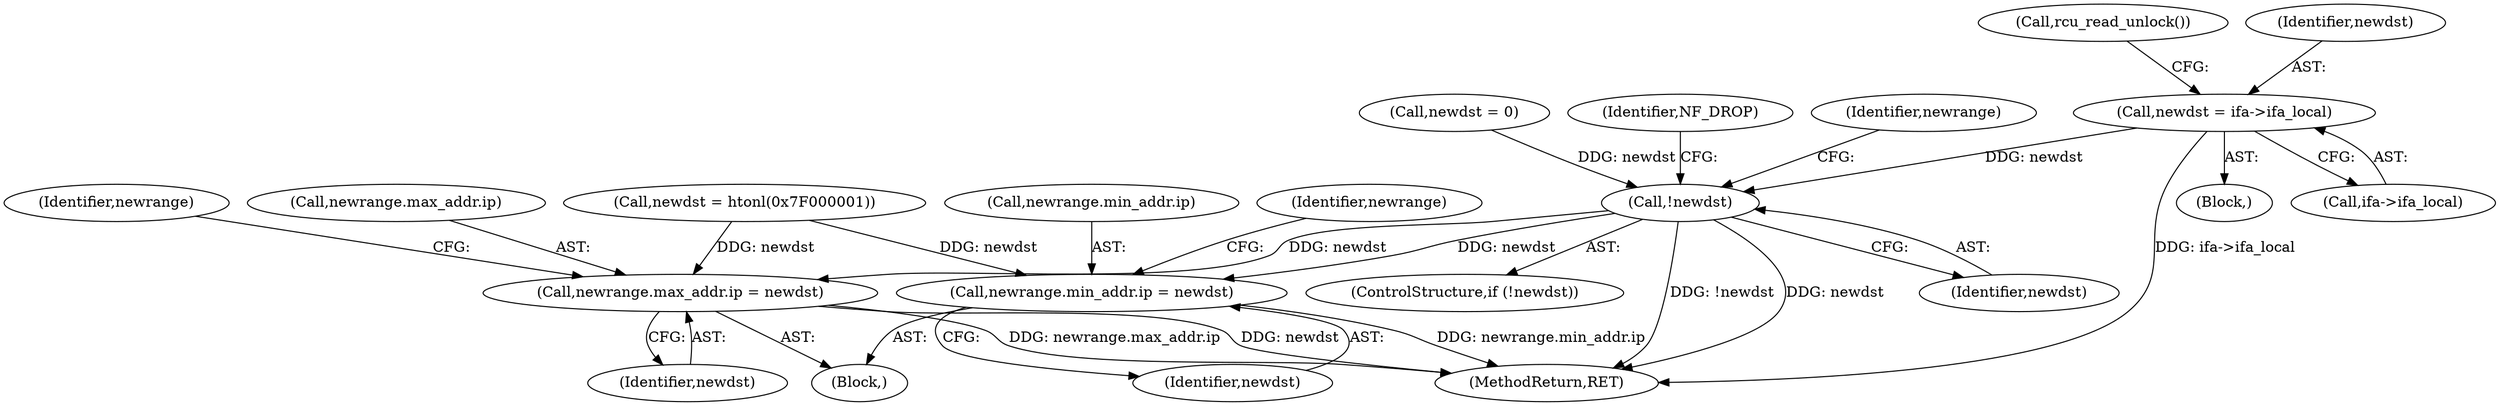 digraph "0_linux_94f9cd81436c85d8c3a318ba92e236ede73752fc@pointer" {
"1000171" [label="(Call,newdst = ifa->ifa_local)"];
"1000178" [label="(Call,!newdst)"];
"1000215" [label="(Call,newrange.min_addr.ip = newdst)"];
"1000222" [label="(Call,newrange.max_addr.ip = newdst)"];
"1000173" [label="(Call,ifa->ifa_local)"];
"1000177" [label="(ControlStructure,if (!newdst))"];
"1000141" [label="(Call,newdst = htonl(0x7F000001))"];
"1000257" [label="(MethodReturn,RET)"];
"1000171" [label="(Call,newdst = ifa->ifa_local)"];
"1000178" [label="(Call,!newdst)"];
"1000176" [label="(Call,rcu_read_unlock())"];
"1000107" [label="(Block,)"];
"1000221" [label="(Identifier,newdst)"];
"1000231" [label="(Identifier,newrange)"];
"1000215" [label="(Call,newrange.min_addr.ip = newdst)"];
"1000228" [label="(Identifier,newdst)"];
"1000149" [label="(Call,newdst = 0)"];
"1000223" [label="(Call,newrange.max_addr.ip)"];
"1000225" [label="(Identifier,newrange)"];
"1000172" [label="(Identifier,newdst)"];
"1000216" [label="(Call,newrange.min_addr.ip)"];
"1000179" [label="(Identifier,newdst)"];
"1000181" [label="(Identifier,NF_DROP)"];
"1000222" [label="(Call,newrange.max_addr.ip = newdst)"];
"1000185" [label="(Identifier,newrange)"];
"1000165" [label="(Block,)"];
"1000171" -> "1000165"  [label="AST: "];
"1000171" -> "1000173"  [label="CFG: "];
"1000172" -> "1000171"  [label="AST: "];
"1000173" -> "1000171"  [label="AST: "];
"1000176" -> "1000171"  [label="CFG: "];
"1000171" -> "1000257"  [label="DDG: ifa->ifa_local"];
"1000171" -> "1000178"  [label="DDG: newdst"];
"1000178" -> "1000177"  [label="AST: "];
"1000178" -> "1000179"  [label="CFG: "];
"1000179" -> "1000178"  [label="AST: "];
"1000181" -> "1000178"  [label="CFG: "];
"1000185" -> "1000178"  [label="CFG: "];
"1000178" -> "1000257"  [label="DDG: !newdst"];
"1000178" -> "1000257"  [label="DDG: newdst"];
"1000149" -> "1000178"  [label="DDG: newdst"];
"1000178" -> "1000215"  [label="DDG: newdst"];
"1000178" -> "1000222"  [label="DDG: newdst"];
"1000215" -> "1000107"  [label="AST: "];
"1000215" -> "1000221"  [label="CFG: "];
"1000216" -> "1000215"  [label="AST: "];
"1000221" -> "1000215"  [label="AST: "];
"1000225" -> "1000215"  [label="CFG: "];
"1000215" -> "1000257"  [label="DDG: newrange.min_addr.ip"];
"1000141" -> "1000215"  [label="DDG: newdst"];
"1000222" -> "1000107"  [label="AST: "];
"1000222" -> "1000228"  [label="CFG: "];
"1000223" -> "1000222"  [label="AST: "];
"1000228" -> "1000222"  [label="AST: "];
"1000231" -> "1000222"  [label="CFG: "];
"1000222" -> "1000257"  [label="DDG: newrange.max_addr.ip"];
"1000222" -> "1000257"  [label="DDG: newdst"];
"1000141" -> "1000222"  [label="DDG: newdst"];
}
